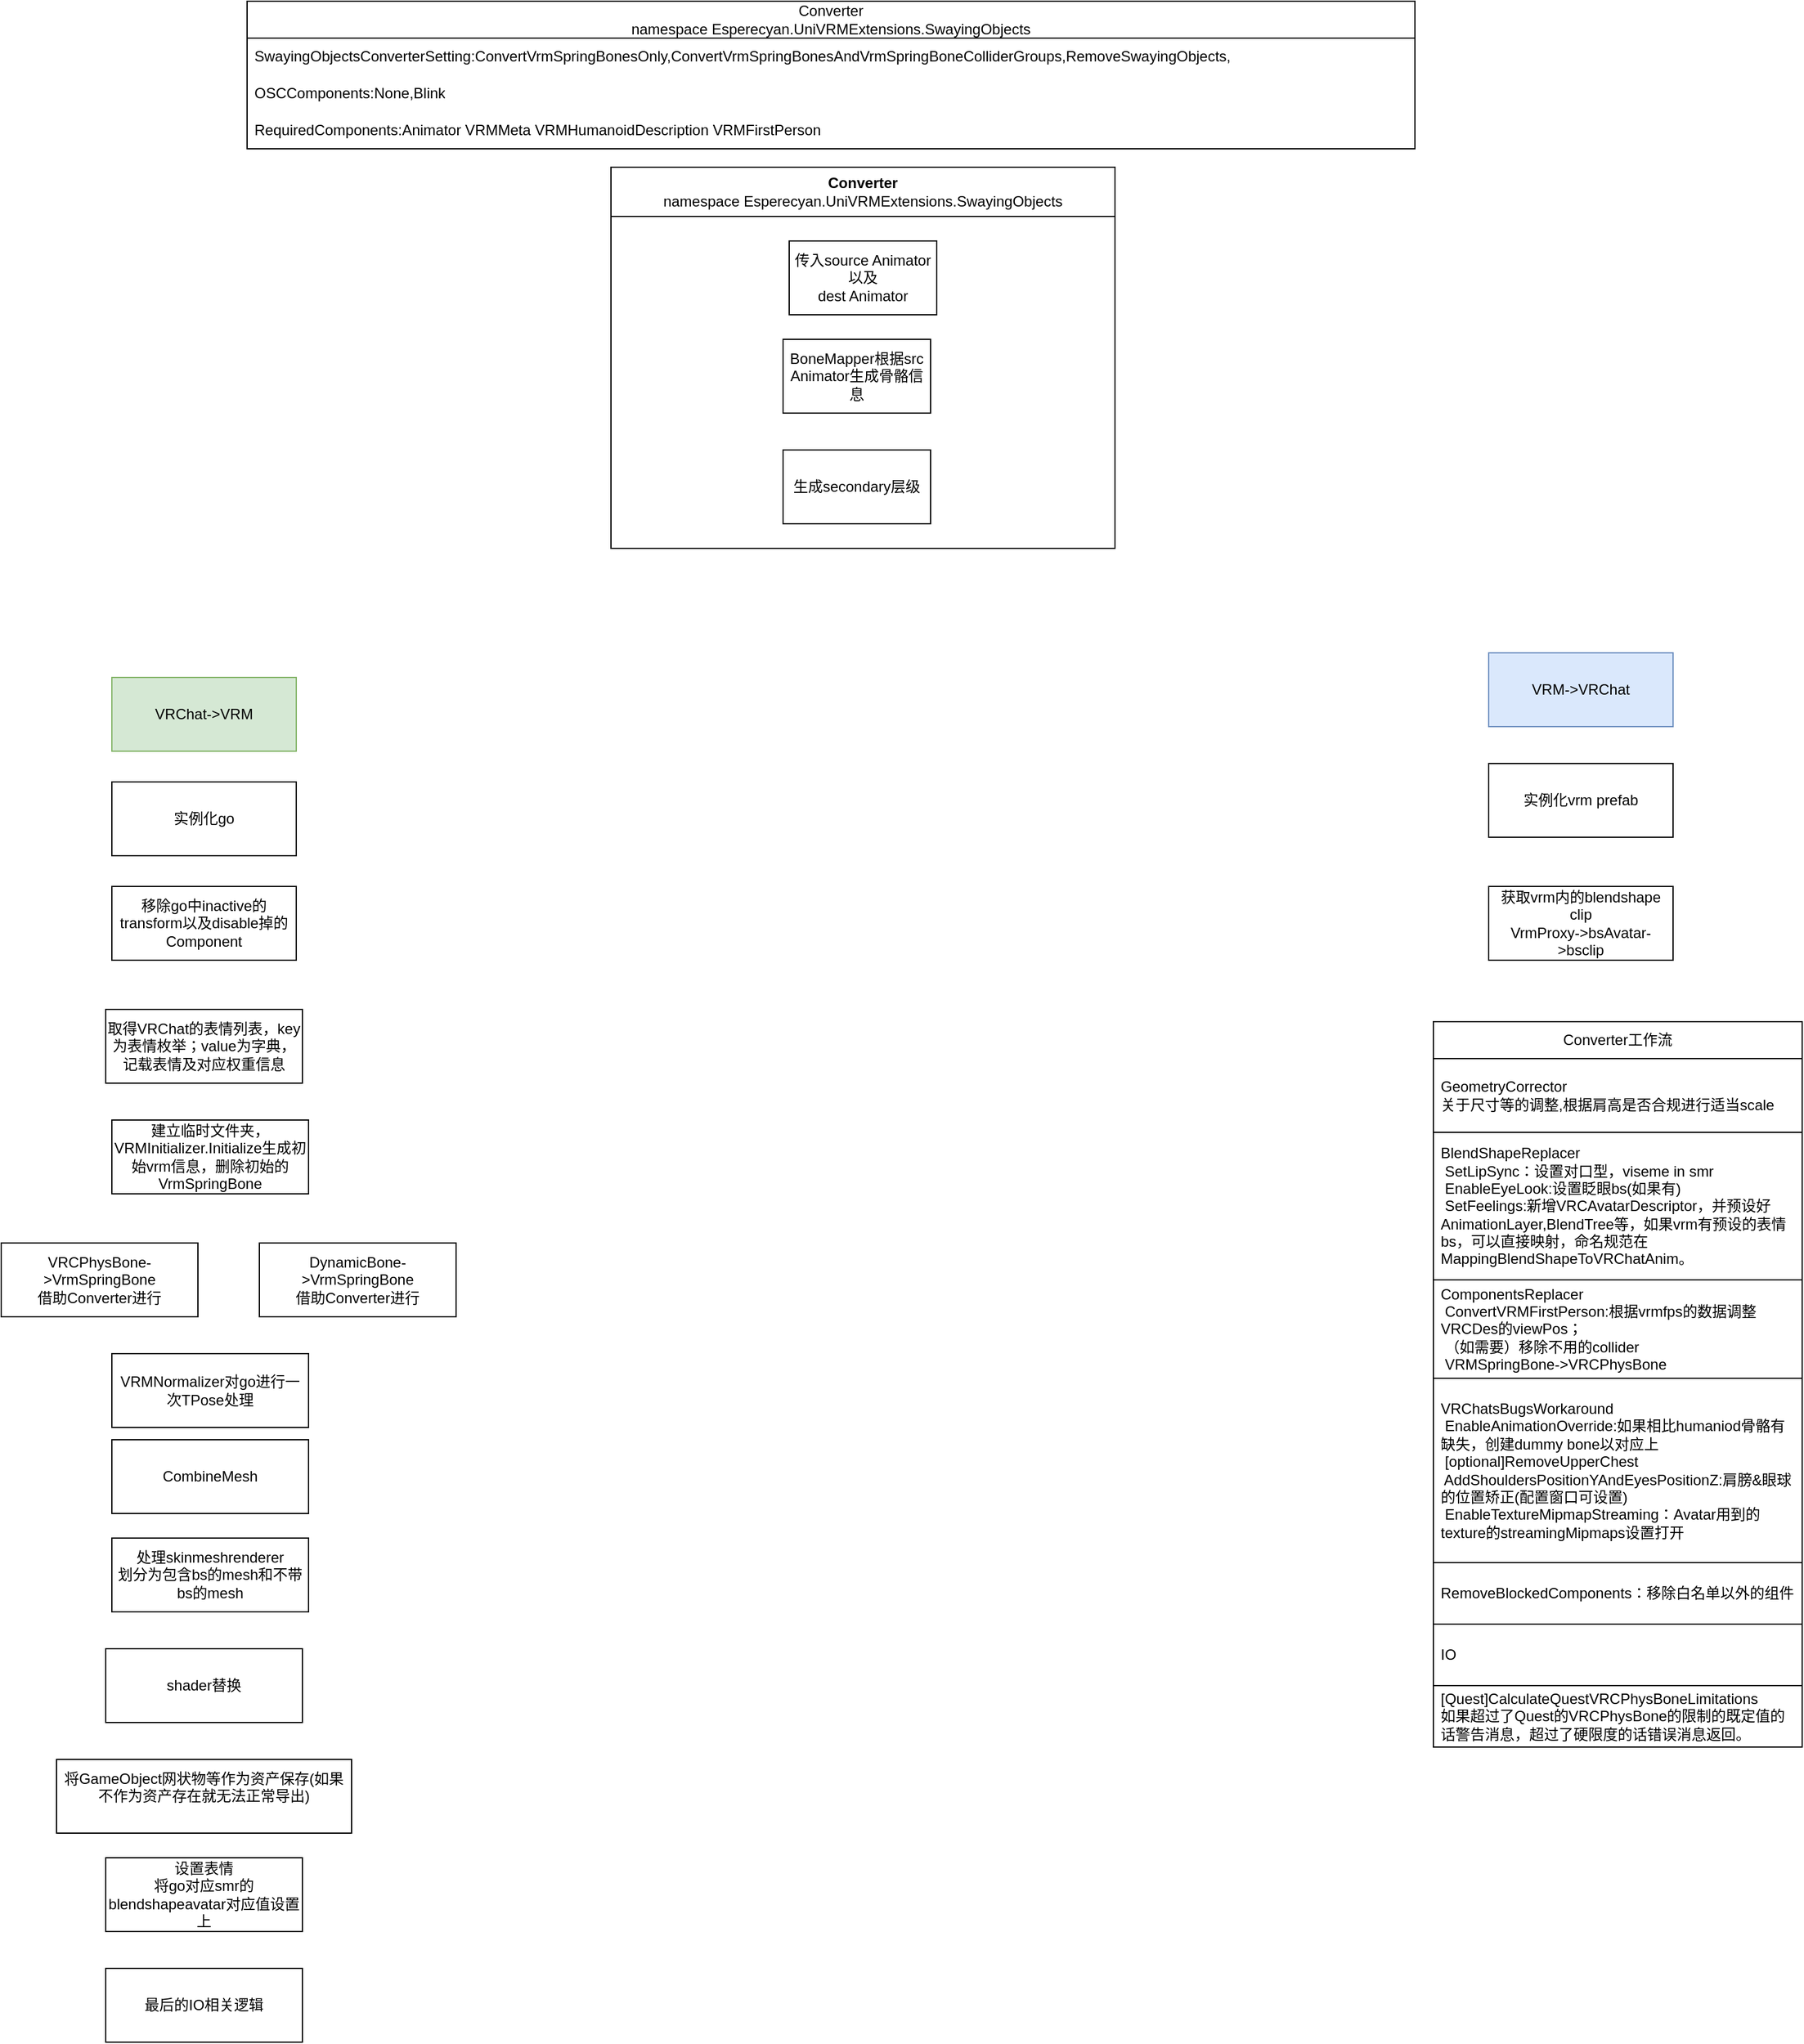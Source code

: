 <mxfile version="21.0.4" type="github">
  <diagram name="第 1 页" id="K05jFmEpUa6yexNYUmjU">
    <mxGraphModel dx="1434" dy="1965" grid="1" gridSize="10" guides="1" tooltips="1" connect="1" arrows="1" fold="1" page="1" pageScale="1" pageWidth="827" pageHeight="1169" math="0" shadow="0">
      <root>
        <mxCell id="0" />
        <mxCell id="1" parent="0" />
        <mxCell id="cSzgPnBqxu63beRPkphZ-10" value="VRChat-&amp;gt;VRM" style="rounded=0;whiteSpace=wrap;html=1;fillColor=#d5e8d4;strokeColor=#82b366;" vertex="1" parent="1">
          <mxGeometry x="150" y="500" width="150" height="60" as="geometry" />
        </mxCell>
        <mxCell id="cSzgPnBqxu63beRPkphZ-11" value="实例化go" style="rounded=0;whiteSpace=wrap;html=1;" vertex="1" parent="1">
          <mxGeometry x="150" y="585" width="150" height="60" as="geometry" />
        </mxCell>
        <mxCell id="cSzgPnBqxu63beRPkphZ-12" value="移除go中inactive的transform以及disable掉的Component" style="rounded=0;whiteSpace=wrap;html=1;" vertex="1" parent="1">
          <mxGeometry x="150" y="670" width="150" height="60" as="geometry" />
        </mxCell>
        <mxCell id="cSzgPnBqxu63beRPkphZ-13" value="取得VRChat的表情列表，key为表情枚举；value为字典，记载表情及对应权重信息" style="whiteSpace=wrap;html=1;" vertex="1" parent="1">
          <mxGeometry x="145" y="770" width="160" height="60" as="geometry" />
        </mxCell>
        <mxCell id="cSzgPnBqxu63beRPkphZ-14" value="建立临时文件夹，&lt;br&gt;VRMInitializer.Initialize生成初始vrm信息，删除初始的VrmSpringBone" style="whiteSpace=wrap;html=1;" vertex="1" parent="1">
          <mxGeometry x="150" y="860" width="160" height="60" as="geometry" />
        </mxCell>
        <mxCell id="cSzgPnBqxu63beRPkphZ-15" value="VRCPhysBone-&amp;gt;VrmSpringBone&lt;br&gt;借助Converter进行" style="whiteSpace=wrap;html=1;" vertex="1" parent="1">
          <mxGeometry x="60" y="960" width="160" height="60" as="geometry" />
        </mxCell>
        <mxCell id="cSzgPnBqxu63beRPkphZ-21" value="Converter&lt;br&gt;namespace Esperecyan.UniVRMExtensions.SwayingObjects" style="swimlane;fontStyle=0;childLayout=stackLayout;horizontal=1;startSize=30;horizontalStack=0;resizeParent=1;resizeParentMax=0;resizeLast=0;collapsible=1;marginBottom=0;whiteSpace=wrap;html=1;" vertex="1" parent="1">
          <mxGeometry x="260" y="-50" width="950" height="120" as="geometry" />
        </mxCell>
        <mxCell id="cSzgPnBqxu63beRPkphZ-22" value="SwayingObjectsConverterSetting:ConvertVrmSpringBonesOnly,ConvertVrmSpringBonesAndVrmSpringBoneColliderGroups,RemoveSwayingObjects," style="text;strokeColor=none;fillColor=none;align=left;verticalAlign=middle;spacingLeft=4;spacingRight=4;overflow=hidden;points=[[0,0.5],[1,0.5]];portConstraint=eastwest;rotatable=0;whiteSpace=wrap;html=1;" vertex="1" parent="cSzgPnBqxu63beRPkphZ-21">
          <mxGeometry y="30" width="950" height="30" as="geometry" />
        </mxCell>
        <mxCell id="cSzgPnBqxu63beRPkphZ-23" value="OSCComponents:None,Blink" style="text;strokeColor=none;fillColor=none;align=left;verticalAlign=middle;spacingLeft=4;spacingRight=4;overflow=hidden;points=[[0,0.5],[1,0.5]];portConstraint=eastwest;rotatable=0;whiteSpace=wrap;html=1;" vertex="1" parent="cSzgPnBqxu63beRPkphZ-21">
          <mxGeometry y="60" width="950" height="30" as="geometry" />
        </mxCell>
        <mxCell id="cSzgPnBqxu63beRPkphZ-24" value="RequiredComponents:Animator VRMMeta VRMHumanoidDescription VRMFirstPerson" style="text;strokeColor=none;fillColor=none;align=left;verticalAlign=middle;spacingLeft=4;spacingRight=4;overflow=hidden;points=[[0,0.5],[1,0.5]];portConstraint=eastwest;rotatable=0;whiteSpace=wrap;html=1;" vertex="1" parent="cSzgPnBqxu63beRPkphZ-21">
          <mxGeometry y="90" width="950" height="30" as="geometry" />
        </mxCell>
        <mxCell id="cSzgPnBqxu63beRPkphZ-25" value="Converter&lt;br style=&quot;border-color: var(--border-color); font-weight: 400;&quot;&gt;&lt;span style=&quot;font-weight: 400;&quot;&gt;namespace Esperecyan.UniVRMExtensions.SwayingObjects&lt;/span&gt;" style="swimlane;whiteSpace=wrap;html=1;startSize=40;" vertex="1" parent="1">
          <mxGeometry x="556" y="85" width="410" height="310" as="geometry" />
        </mxCell>
        <mxCell id="cSzgPnBqxu63beRPkphZ-26" value="传入source Animator&lt;br&gt;以及&lt;br&gt;dest Animator" style="rounded=0;whiteSpace=wrap;html=1;" vertex="1" parent="cSzgPnBqxu63beRPkphZ-25">
          <mxGeometry x="145" y="60" width="120" height="60" as="geometry" />
        </mxCell>
        <mxCell id="cSzgPnBqxu63beRPkphZ-27" value="BoneMapper根据src Animator生成骨骼信息" style="rounded=0;whiteSpace=wrap;html=1;" vertex="1" parent="cSzgPnBqxu63beRPkphZ-25">
          <mxGeometry x="140" y="140" width="120" height="60" as="geometry" />
        </mxCell>
        <mxCell id="cSzgPnBqxu63beRPkphZ-28" value="生成secondary层级" style="rounded=0;whiteSpace=wrap;html=1;" vertex="1" parent="cSzgPnBqxu63beRPkphZ-25">
          <mxGeometry x="140" y="230" width="120" height="60" as="geometry" />
        </mxCell>
        <mxCell id="cSzgPnBqxu63beRPkphZ-29" value="DynamicBone-&amp;gt;VrmSpringBone&lt;br&gt;借助Converter进行" style="whiteSpace=wrap;html=1;" vertex="1" parent="1">
          <mxGeometry x="270" y="960" width="160" height="60" as="geometry" />
        </mxCell>
        <mxCell id="cSzgPnBqxu63beRPkphZ-30" value="VRMNormalizer对go进行一次TPose处理" style="whiteSpace=wrap;html=1;" vertex="1" parent="1">
          <mxGeometry x="150" y="1050" width="160" height="60" as="geometry" />
        </mxCell>
        <mxCell id="cSzgPnBqxu63beRPkphZ-31" value="CombineMesh" style="whiteSpace=wrap;html=1;" vertex="1" parent="1">
          <mxGeometry x="150" y="1120" width="160" height="60" as="geometry" />
        </mxCell>
        <mxCell id="cSzgPnBqxu63beRPkphZ-34" value="处理skinmeshrenderer&lt;br&gt;划分为包含bs的mesh和不带bs的mesh" style="whiteSpace=wrap;html=1;" vertex="1" parent="1">
          <mxGeometry x="150" y="1200" width="160" height="60" as="geometry" />
        </mxCell>
        <mxCell id="cSzgPnBqxu63beRPkphZ-35" value="shader替换" style="whiteSpace=wrap;html=1;" vertex="1" parent="1">
          <mxGeometry x="145" y="1290" width="160" height="60" as="geometry" />
        </mxCell>
        <mxCell id="cSzgPnBqxu63beRPkphZ-36" value="&lt;div&gt;将GameObject网状物等作为资产保存(如果不作为资产存在就无法正常导出)&lt;/div&gt;&lt;div&gt;&lt;br&gt;&lt;/div&gt;" style="whiteSpace=wrap;html=1;" vertex="1" parent="1">
          <mxGeometry x="105" y="1380" width="240" height="60" as="geometry" />
        </mxCell>
        <mxCell id="cSzgPnBqxu63beRPkphZ-37" value="设置表情&lt;br&gt;将go对应smr的blendshapeavatar对应值设置上" style="whiteSpace=wrap;html=1;" vertex="1" parent="1">
          <mxGeometry x="145" y="1460" width="160" height="60" as="geometry" />
        </mxCell>
        <mxCell id="cSzgPnBqxu63beRPkphZ-38" value="最后的IO相关逻辑" style="whiteSpace=wrap;html=1;" vertex="1" parent="1">
          <mxGeometry x="145" y="1550" width="160" height="60" as="geometry" />
        </mxCell>
        <mxCell id="cSzgPnBqxu63beRPkphZ-39" value="VRM-&amp;gt;VRChat" style="rounded=0;whiteSpace=wrap;html=1;fillColor=#dae8fc;strokeColor=#6c8ebf;" vertex="1" parent="1">
          <mxGeometry x="1270" y="480" width="150" height="60" as="geometry" />
        </mxCell>
        <mxCell id="cSzgPnBqxu63beRPkphZ-40" value="实例化vrm prefab" style="rounded=0;whiteSpace=wrap;html=1;" vertex="1" parent="1">
          <mxGeometry x="1270" y="570" width="150" height="60" as="geometry" />
        </mxCell>
        <mxCell id="cSzgPnBqxu63beRPkphZ-41" value="获取vrm内的blendshape clip&lt;br&gt;VrmProxy-&amp;gt;bsAvatar-&amp;gt;bsclip" style="rounded=0;whiteSpace=wrap;html=1;" vertex="1" parent="1">
          <mxGeometry x="1270" y="670" width="150" height="60" as="geometry" />
        </mxCell>
        <mxCell id="cSzgPnBqxu63beRPkphZ-43" value="Converter工作流" style="swimlane;fontStyle=0;childLayout=stackLayout;horizontal=1;startSize=30;horizontalStack=0;resizeParent=1;resizeParentMax=0;resizeLast=0;collapsible=1;marginBottom=0;whiteSpace=wrap;html=1;" vertex="1" parent="1">
          <mxGeometry x="1225" y="780" width="300" height="590" as="geometry" />
        </mxCell>
        <mxCell id="cSzgPnBqxu63beRPkphZ-44" value="GeometryCorrector&lt;br&gt;关于尺寸等的调整,根据肩高是否合规进行适当scale" style="text;strokeColor=default;fillColor=none;align=left;verticalAlign=middle;spacingLeft=4;spacingRight=4;overflow=hidden;points=[[0,0.5],[1,0.5]];portConstraint=eastwest;rotatable=0;whiteSpace=wrap;html=1;" vertex="1" parent="cSzgPnBqxu63beRPkphZ-43">
          <mxGeometry y="30" width="300" height="60" as="geometry" />
        </mxCell>
        <mxCell id="cSzgPnBqxu63beRPkphZ-45" value="BlendShapeReplacer&lt;br&gt;&lt;span style=&quot;&quot;&gt;	&lt;/span&gt;&lt;span style=&quot;white-space: pre;&quot;&gt;	&lt;/span&gt;SetLipSync：设置对口型，viseme in smr&lt;br&gt;&lt;span style=&quot;white-space: pre;&quot;&gt;	&lt;/span&gt;EnableEyeLook:设置眨眼bs(如果有)&lt;br&gt;&lt;span style=&quot;white-space: pre;&quot;&gt;	&lt;/span&gt;SetFeelings:新增VRCAvatarDescriptor，并预设好AnimationLayer,BlendTree等，如果vrm有预设的表情bs，可以直接映射，命名规范在MappingBlendShapeToVRChatAnim。&lt;br&gt;" style="text;strokeColor=default;fillColor=none;align=left;verticalAlign=middle;spacingLeft=4;spacingRight=4;overflow=hidden;points=[[0,0.5],[1,0.5]];portConstraint=eastwest;rotatable=0;whiteSpace=wrap;html=1;" vertex="1" parent="cSzgPnBqxu63beRPkphZ-43">
          <mxGeometry y="90" width="300" height="120" as="geometry" />
        </mxCell>
        <mxCell id="cSzgPnBqxu63beRPkphZ-46" value="ComponentsReplacer&lt;br&gt;&lt;span style=&quot;&quot;&gt;	&lt;/span&gt;&lt;span style=&quot;white-space: pre;&quot;&gt;	&lt;/span&gt;ConvertVRMFirstPerson:根据vrmfps的数据调整VRCDes的viewPos；&lt;br&gt;&lt;span style=&quot;white-space: pre;&quot;&gt;	&lt;/span&gt;（如需要）移除不用的collider&lt;br&gt;&lt;span style=&quot;white-space: pre;&quot;&gt;	&lt;/span&gt;VRMSpringBone-&amp;gt;VRCPhysBone" style="text;strokeColor=default;fillColor=none;align=left;verticalAlign=middle;spacingLeft=4;spacingRight=4;overflow=hidden;points=[[0,0.5],[1,0.5]];portConstraint=eastwest;rotatable=0;whiteSpace=wrap;html=1;" vertex="1" parent="cSzgPnBqxu63beRPkphZ-43">
          <mxGeometry y="210" width="300" height="80" as="geometry" />
        </mxCell>
        <mxCell id="cSzgPnBqxu63beRPkphZ-47" value="VRChatsBugsWorkaround&lt;br&gt;&lt;span style=&quot;&quot;&gt;	&lt;/span&gt;&lt;span style=&quot;white-space: pre;&quot;&gt;	&lt;/span&gt;EnableAnimationOverride:如果相比humaniod骨骼有缺失，创建dummy bone以对应上&lt;br&gt;&lt;span style=&quot;&quot;&gt;	&lt;/span&gt;&lt;span style=&quot;&quot;&gt;	&lt;/span&gt;&lt;span style=&quot;&quot;&gt;	&lt;/span&gt;&lt;span style=&quot;white-space: pre;&quot;&gt;	&lt;/span&gt;[optional]RemoveUpperChest&lt;br&gt;&lt;span style=&quot;&quot;&gt;	&lt;/span&gt;&lt;span style=&quot;&quot;&gt;	&lt;/span&gt;&lt;span style=&quot;white-space: pre;&quot;&gt;	&lt;/span&gt;AddShouldersPositionYAndEyesPositionZ:肩膀&amp;amp;眼球的位置矫正(配置窗口可设置)&lt;br&gt;&lt;span style=&quot;white-space: pre;&quot;&gt;	&lt;/span&gt;EnableTextureMipmapStreaming：Avatar用到的texture的streamingMipmaps设置打开" style="text;strokeColor=default;fillColor=none;align=left;verticalAlign=middle;spacingLeft=4;spacingRight=4;overflow=hidden;points=[[0,0.5],[1,0.5]];portConstraint=eastwest;rotatable=0;whiteSpace=wrap;html=1;" vertex="1" parent="cSzgPnBqxu63beRPkphZ-43">
          <mxGeometry y="290" width="300" height="150" as="geometry" />
        </mxCell>
        <mxCell id="cSzgPnBqxu63beRPkphZ-49" value="RemoveBlockedComponents：移除白名单以外的组件" style="text;strokeColor=default;fillColor=none;align=left;verticalAlign=middle;spacingLeft=4;spacingRight=4;overflow=hidden;points=[[0,0.5],[1,0.5]];portConstraint=eastwest;rotatable=0;whiteSpace=wrap;html=1;" vertex="1" parent="cSzgPnBqxu63beRPkphZ-43">
          <mxGeometry y="440" width="300" height="50" as="geometry" />
        </mxCell>
        <mxCell id="cSzgPnBqxu63beRPkphZ-50" value="IO" style="text;strokeColor=default;fillColor=none;align=left;verticalAlign=middle;spacingLeft=4;spacingRight=4;overflow=hidden;points=[[0,0.5],[1,0.5]];portConstraint=eastwest;rotatable=0;whiteSpace=wrap;html=1;" vertex="1" parent="cSzgPnBqxu63beRPkphZ-43">
          <mxGeometry y="490" width="300" height="50" as="geometry" />
        </mxCell>
        <mxCell id="cSzgPnBqxu63beRPkphZ-51" value="[Quest]CalculateQuestVRCPhysBoneLimitations&lt;br&gt;如果超过了Quest的VRCPhysBone的限制的既定值的话警告消息，超过了硬限度的话错误消息返回。" style="text;strokeColor=default;fillColor=none;align=left;verticalAlign=middle;spacingLeft=4;spacingRight=4;overflow=hidden;points=[[0,0.5],[1,0.5]];portConstraint=eastwest;rotatable=0;whiteSpace=wrap;html=1;" vertex="1" parent="cSzgPnBqxu63beRPkphZ-43">
          <mxGeometry y="540" width="300" height="50" as="geometry" />
        </mxCell>
      </root>
    </mxGraphModel>
  </diagram>
</mxfile>

